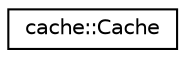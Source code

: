 digraph G
{
  edge [fontname="Helvetica",fontsize="10",labelfontname="Helvetica",labelfontsize="10"];
  node [fontname="Helvetica",fontsize="10",shape=record];
  rankdir=LR;
  Node1 [label="cache::Cache",height=0.2,width=0.4,color="black", fillcolor="white", style="filled",URL="$classcache_1_1Cache.html"];
}
